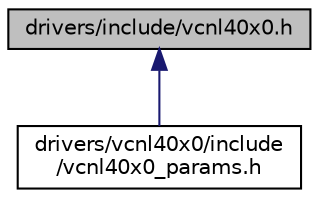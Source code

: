 digraph "drivers/include/vcnl40x0.h"
{
 // LATEX_PDF_SIZE
  edge [fontname="Helvetica",fontsize="10",labelfontname="Helvetica",labelfontsize="10"];
  node [fontname="Helvetica",fontsize="10",shape=record];
  Node1 [label="drivers/include/vcnl40x0.h",height=0.2,width=0.4,color="black", fillcolor="grey75", style="filled", fontcolor="black",tooltip="Device driver interface for the VCNL40X0 sensors family."];
  Node1 -> Node2 [dir="back",color="midnightblue",fontsize="10",style="solid",fontname="Helvetica"];
  Node2 [label="drivers/vcnl40x0/include\l/vcnl40x0_params.h",height=0.2,width=0.4,color="black", fillcolor="white", style="filled",URL="$vcnl40x0__params_8h.html",tooltip="Default configuration for VCNL40X0 devices."];
}

